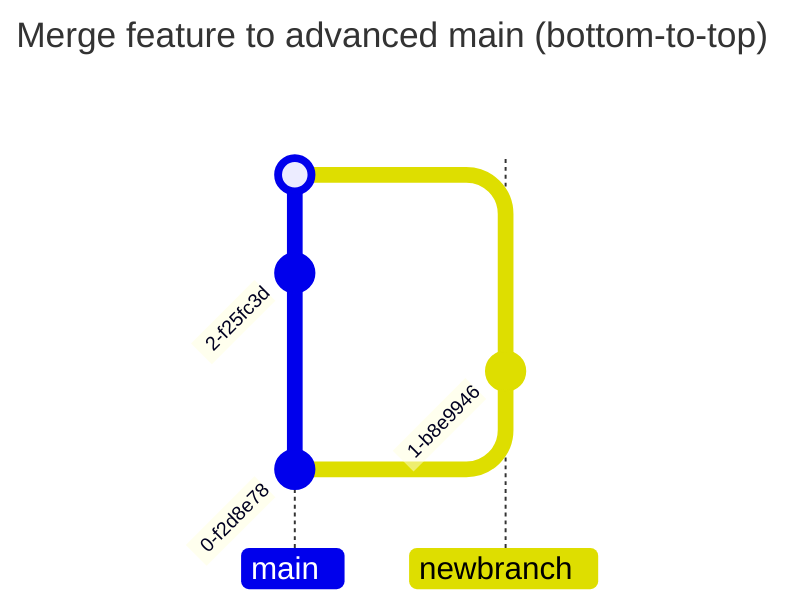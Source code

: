 ---
title: Merge feature to advanced main (bottom-to-top)
---
gitGraph BT:
commit
branch newbranch
checkout newbranch
commit
checkout main
commit
merge newbranch